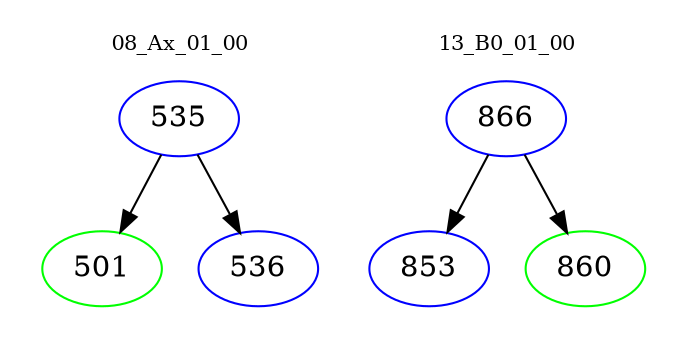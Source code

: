 digraph{
subgraph cluster_0 {
color = white
label = "08_Ax_01_00";
fontsize=10;
T0_535 [label="535", color="blue"]
T0_535 -> T0_501 [color="black"]
T0_501 [label="501", color="green"]
T0_535 -> T0_536 [color="black"]
T0_536 [label="536", color="blue"]
}
subgraph cluster_1 {
color = white
label = "13_B0_01_00";
fontsize=10;
T1_866 [label="866", color="blue"]
T1_866 -> T1_853 [color="black"]
T1_853 [label="853", color="blue"]
T1_866 -> T1_860 [color="black"]
T1_860 [label="860", color="green"]
}
}
